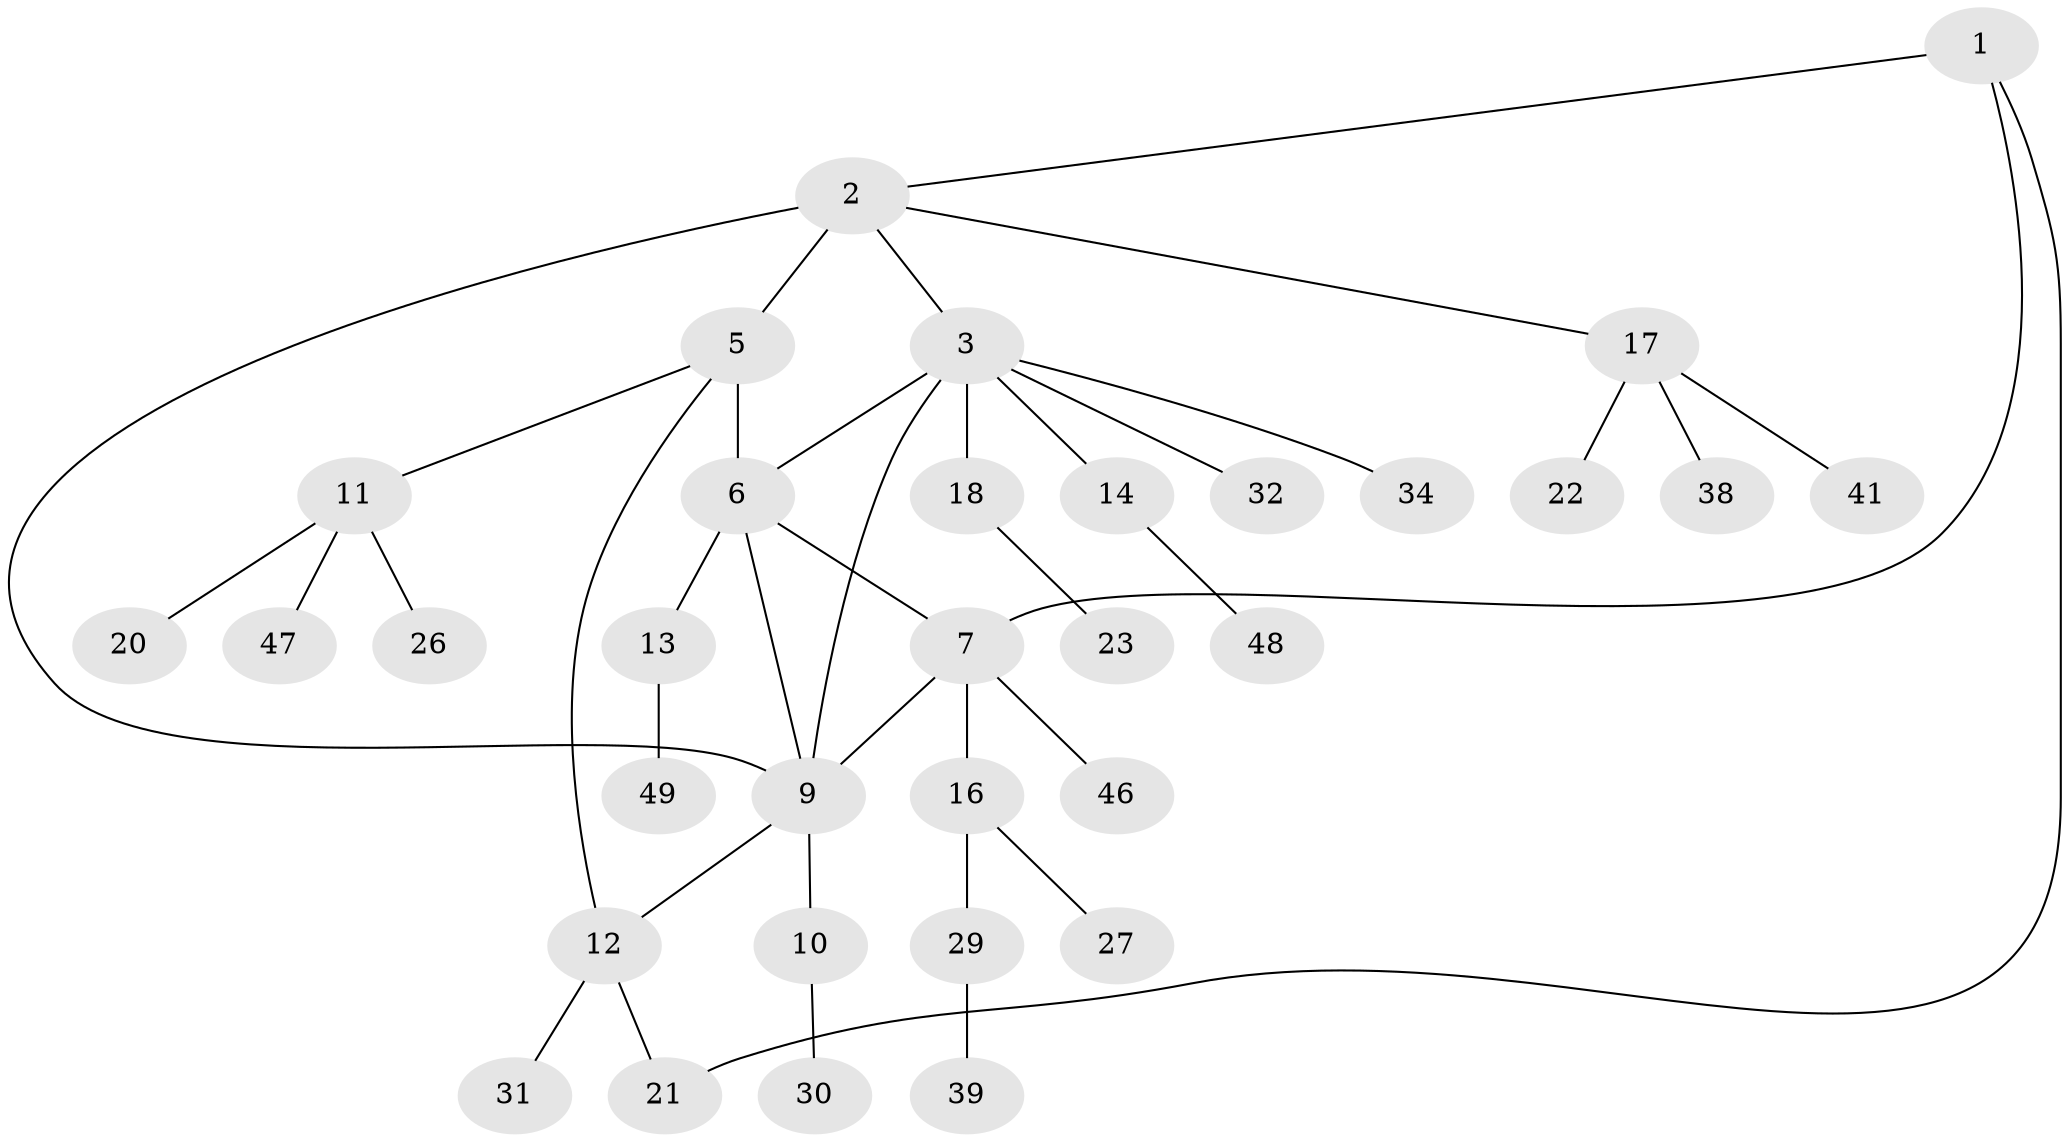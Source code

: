 // original degree distribution, {3: 0.1836734693877551, 5: 0.08163265306122448, 8: 0.02040816326530612, 4: 0.061224489795918366, 6: 0.04081632653061224, 1: 0.5510204081632653, 2: 0.061224489795918366}
// Generated by graph-tools (version 1.1) at 2025/42/03/06/25 10:42:14]
// undirected, 33 vertices, 39 edges
graph export_dot {
graph [start="1"]
  node [color=gray90,style=filled];
  1;
  2 [super="+4"];
  3 [super="+37"];
  5 [super="+25"];
  6 [super="+8"];
  7 [super="+43"];
  9;
  10 [super="+40"];
  11 [super="+44"];
  12 [super="+42"];
  13 [super="+15"];
  14 [super="+36"];
  16 [super="+28"];
  17 [super="+19"];
  18 [super="+33"];
  20;
  21 [super="+35"];
  22;
  23 [super="+24"];
  26;
  27;
  29 [super="+45"];
  30;
  31;
  32;
  34;
  38;
  39;
  41;
  46;
  47;
  48;
  49;
  1 -- 2;
  1 -- 7;
  1 -- 21;
  2 -- 5 [weight=2];
  2 -- 9;
  2 -- 17;
  2 -- 3;
  3 -- 9;
  3 -- 14;
  3 -- 18;
  3 -- 32;
  3 -- 34;
  3 -- 6;
  5 -- 6;
  5 -- 11;
  5 -- 12;
  6 -- 9;
  6 -- 13;
  6 -- 7;
  7 -- 9;
  7 -- 16;
  7 -- 46;
  9 -- 10;
  9 -- 12;
  10 -- 30;
  11 -- 20;
  11 -- 26;
  11 -- 47;
  12 -- 21;
  12 -- 31;
  13 -- 49;
  14 -- 48;
  16 -- 27;
  16 -- 29;
  17 -- 22;
  17 -- 38;
  17 -- 41;
  18 -- 23;
  29 -- 39;
}
